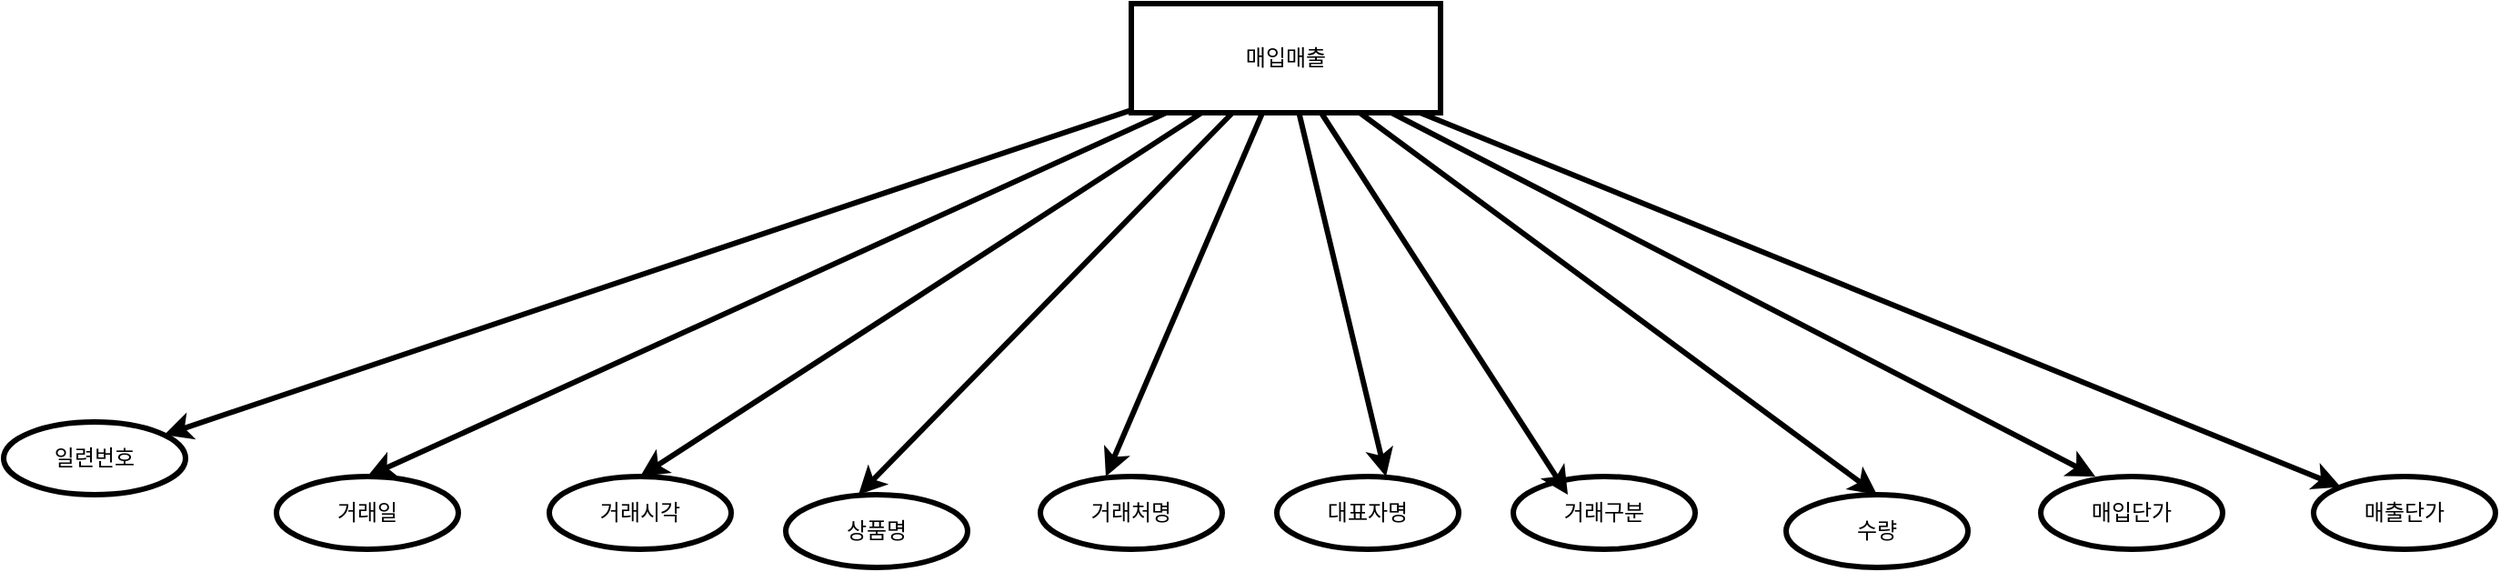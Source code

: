 <mxfile version="23.0.1" type="device">
  <diagram name="페이지-1" id="CPt3hb7o4-7ytPrHkCDW">
    <mxGraphModel dx="2272" dy="568" grid="1" gridSize="10" guides="1" tooltips="1" connect="1" arrows="1" fold="1" page="1" pageScale="1" pageWidth="1169" pageHeight="1654" math="0" shadow="0">
      <root>
        <mxCell id="0" />
        <mxCell id="1" parent="0" />
        <mxCell id="v3CEGaP3ykhIVbazzVwO-28" style="rounded=0;orthogonalLoop=1;jettySize=auto;html=1;strokeWidth=3;" edge="1" parent="1" source="v3CEGaP3ykhIVbazzVwO-15" target="v3CEGaP3ykhIVbazzVwO-17">
          <mxGeometry relative="1" as="geometry" />
        </mxCell>
        <mxCell id="v3CEGaP3ykhIVbazzVwO-29" style="rounded=0;orthogonalLoop=1;jettySize=auto;html=1;entryX=0.5;entryY=0;entryDx=0;entryDy=0;strokeWidth=3;" edge="1" parent="1" source="v3CEGaP3ykhIVbazzVwO-15" target="v3CEGaP3ykhIVbazzVwO-18">
          <mxGeometry relative="1" as="geometry" />
        </mxCell>
        <mxCell id="v3CEGaP3ykhIVbazzVwO-30" style="rounded=0;orthogonalLoop=1;jettySize=auto;html=1;entryX=0.5;entryY=0;entryDx=0;entryDy=0;strokeWidth=3;" edge="1" parent="1" source="v3CEGaP3ykhIVbazzVwO-15" target="v3CEGaP3ykhIVbazzVwO-19">
          <mxGeometry relative="1" as="geometry" />
        </mxCell>
        <mxCell id="v3CEGaP3ykhIVbazzVwO-35" style="rounded=0;orthogonalLoop=1;jettySize=auto;html=1;entryX=0.5;entryY=0;entryDx=0;entryDy=0;strokeWidth=3;" edge="1" parent="1" source="v3CEGaP3ykhIVbazzVwO-15" target="v3CEGaP3ykhIVbazzVwO-24">
          <mxGeometry relative="1" as="geometry" />
        </mxCell>
        <mxCell id="v3CEGaP3ykhIVbazzVwO-37" style="rounded=0;orthogonalLoop=1;jettySize=auto;html=1;strokeWidth=3;" edge="1" parent="1" source="v3CEGaP3ykhIVbazzVwO-15" target="v3CEGaP3ykhIVbazzVwO-26">
          <mxGeometry relative="1" as="geometry" />
        </mxCell>
        <mxCell id="v3CEGaP3ykhIVbazzVwO-15" value="매입매출" style="whiteSpace=wrap;html=1;align=center;strokeWidth=3;" vertex="1" parent="1">
          <mxGeometry x="530" y="50" width="170" height="60" as="geometry" />
        </mxCell>
        <mxCell id="v3CEGaP3ykhIVbazzVwO-17" value="일련번호" style="ellipse;whiteSpace=wrap;html=1;align=center;strokeWidth=3;" vertex="1" parent="1">
          <mxGeometry x="-90" y="280" width="100" height="40" as="geometry" />
        </mxCell>
        <mxCell id="v3CEGaP3ykhIVbazzVwO-18" value="거래일" style="ellipse;whiteSpace=wrap;html=1;align=center;strokeWidth=3;" vertex="1" parent="1">
          <mxGeometry x="60" y="310" width="100" height="40" as="geometry" />
        </mxCell>
        <mxCell id="v3CEGaP3ykhIVbazzVwO-19" value="거래시각" style="ellipse;whiteSpace=wrap;html=1;align=center;strokeWidth=3;" vertex="1" parent="1">
          <mxGeometry x="210" y="310" width="100" height="40" as="geometry" />
        </mxCell>
        <mxCell id="v3CEGaP3ykhIVbazzVwO-20" value="상품명" style="ellipse;whiteSpace=wrap;html=1;align=center;strokeWidth=3;" vertex="1" parent="1">
          <mxGeometry x="340" y="320" width="100" height="40" as="geometry" />
        </mxCell>
        <mxCell id="v3CEGaP3ykhIVbazzVwO-21" value="거래처명" style="ellipse;whiteSpace=wrap;html=1;align=center;strokeWidth=3;" vertex="1" parent="1">
          <mxGeometry x="480" y="310" width="100" height="40" as="geometry" />
        </mxCell>
        <mxCell id="v3CEGaP3ykhIVbazzVwO-22" value="대표자명" style="ellipse;whiteSpace=wrap;html=1;align=center;strokeWidth=3;" vertex="1" parent="1">
          <mxGeometry x="610" y="310" width="100" height="40" as="geometry" />
        </mxCell>
        <mxCell id="v3CEGaP3ykhIVbazzVwO-23" value="거래구분" style="ellipse;whiteSpace=wrap;html=1;align=center;strokeWidth=3;" vertex="1" parent="1">
          <mxGeometry x="740" y="310" width="100" height="40" as="geometry" />
        </mxCell>
        <mxCell id="v3CEGaP3ykhIVbazzVwO-24" value="수량" style="ellipse;whiteSpace=wrap;html=1;align=center;strokeWidth=3;" vertex="1" parent="1">
          <mxGeometry x="890" y="320" width="100" height="40" as="geometry" />
        </mxCell>
        <mxCell id="v3CEGaP3ykhIVbazzVwO-25" value="매입단가" style="ellipse;whiteSpace=wrap;html=1;align=center;strokeWidth=3;" vertex="1" parent="1">
          <mxGeometry x="1030" y="310" width="100" height="40" as="geometry" />
        </mxCell>
        <mxCell id="v3CEGaP3ykhIVbazzVwO-26" value="매출단가" style="ellipse;whiteSpace=wrap;html=1;align=center;strokeWidth=3;" vertex="1" parent="1">
          <mxGeometry x="1180" y="310" width="100" height="40" as="geometry" />
        </mxCell>
        <mxCell id="v3CEGaP3ykhIVbazzVwO-31" style="rounded=0;orthogonalLoop=1;jettySize=auto;html=1;entryX=0.4;entryY=0;entryDx=0;entryDy=0;entryPerimeter=0;strokeWidth=3;" edge="1" parent="1" source="v3CEGaP3ykhIVbazzVwO-15" target="v3CEGaP3ykhIVbazzVwO-20">
          <mxGeometry relative="1" as="geometry" />
        </mxCell>
        <mxCell id="v3CEGaP3ykhIVbazzVwO-32" style="rounded=0;orthogonalLoop=1;jettySize=auto;html=1;entryX=0.36;entryY=0;entryDx=0;entryDy=0;entryPerimeter=0;strokeWidth=3;" edge="1" parent="1" source="v3CEGaP3ykhIVbazzVwO-15" target="v3CEGaP3ykhIVbazzVwO-21">
          <mxGeometry relative="1" as="geometry" />
        </mxCell>
        <mxCell id="v3CEGaP3ykhIVbazzVwO-33" style="rounded=0;orthogonalLoop=1;jettySize=auto;html=1;entryX=0.6;entryY=0;entryDx=0;entryDy=0;entryPerimeter=0;strokeWidth=3;" edge="1" parent="1" source="v3CEGaP3ykhIVbazzVwO-15" target="v3CEGaP3ykhIVbazzVwO-22">
          <mxGeometry relative="1" as="geometry" />
        </mxCell>
        <mxCell id="v3CEGaP3ykhIVbazzVwO-34" style="rounded=0;orthogonalLoop=1;jettySize=auto;html=1;entryX=0.3;entryY=0.25;entryDx=0;entryDy=0;entryPerimeter=0;strokeWidth=3;" edge="1" parent="1" source="v3CEGaP3ykhIVbazzVwO-15" target="v3CEGaP3ykhIVbazzVwO-23">
          <mxGeometry relative="1" as="geometry" />
        </mxCell>
        <mxCell id="v3CEGaP3ykhIVbazzVwO-36" style="rounded=0;orthogonalLoop=1;jettySize=auto;html=1;entryX=0.3;entryY=0;entryDx=0;entryDy=0;entryPerimeter=0;strokeWidth=3;" edge="1" parent="1" source="v3CEGaP3ykhIVbazzVwO-15" target="v3CEGaP3ykhIVbazzVwO-25">
          <mxGeometry relative="1" as="geometry" />
        </mxCell>
      </root>
    </mxGraphModel>
  </diagram>
</mxfile>
